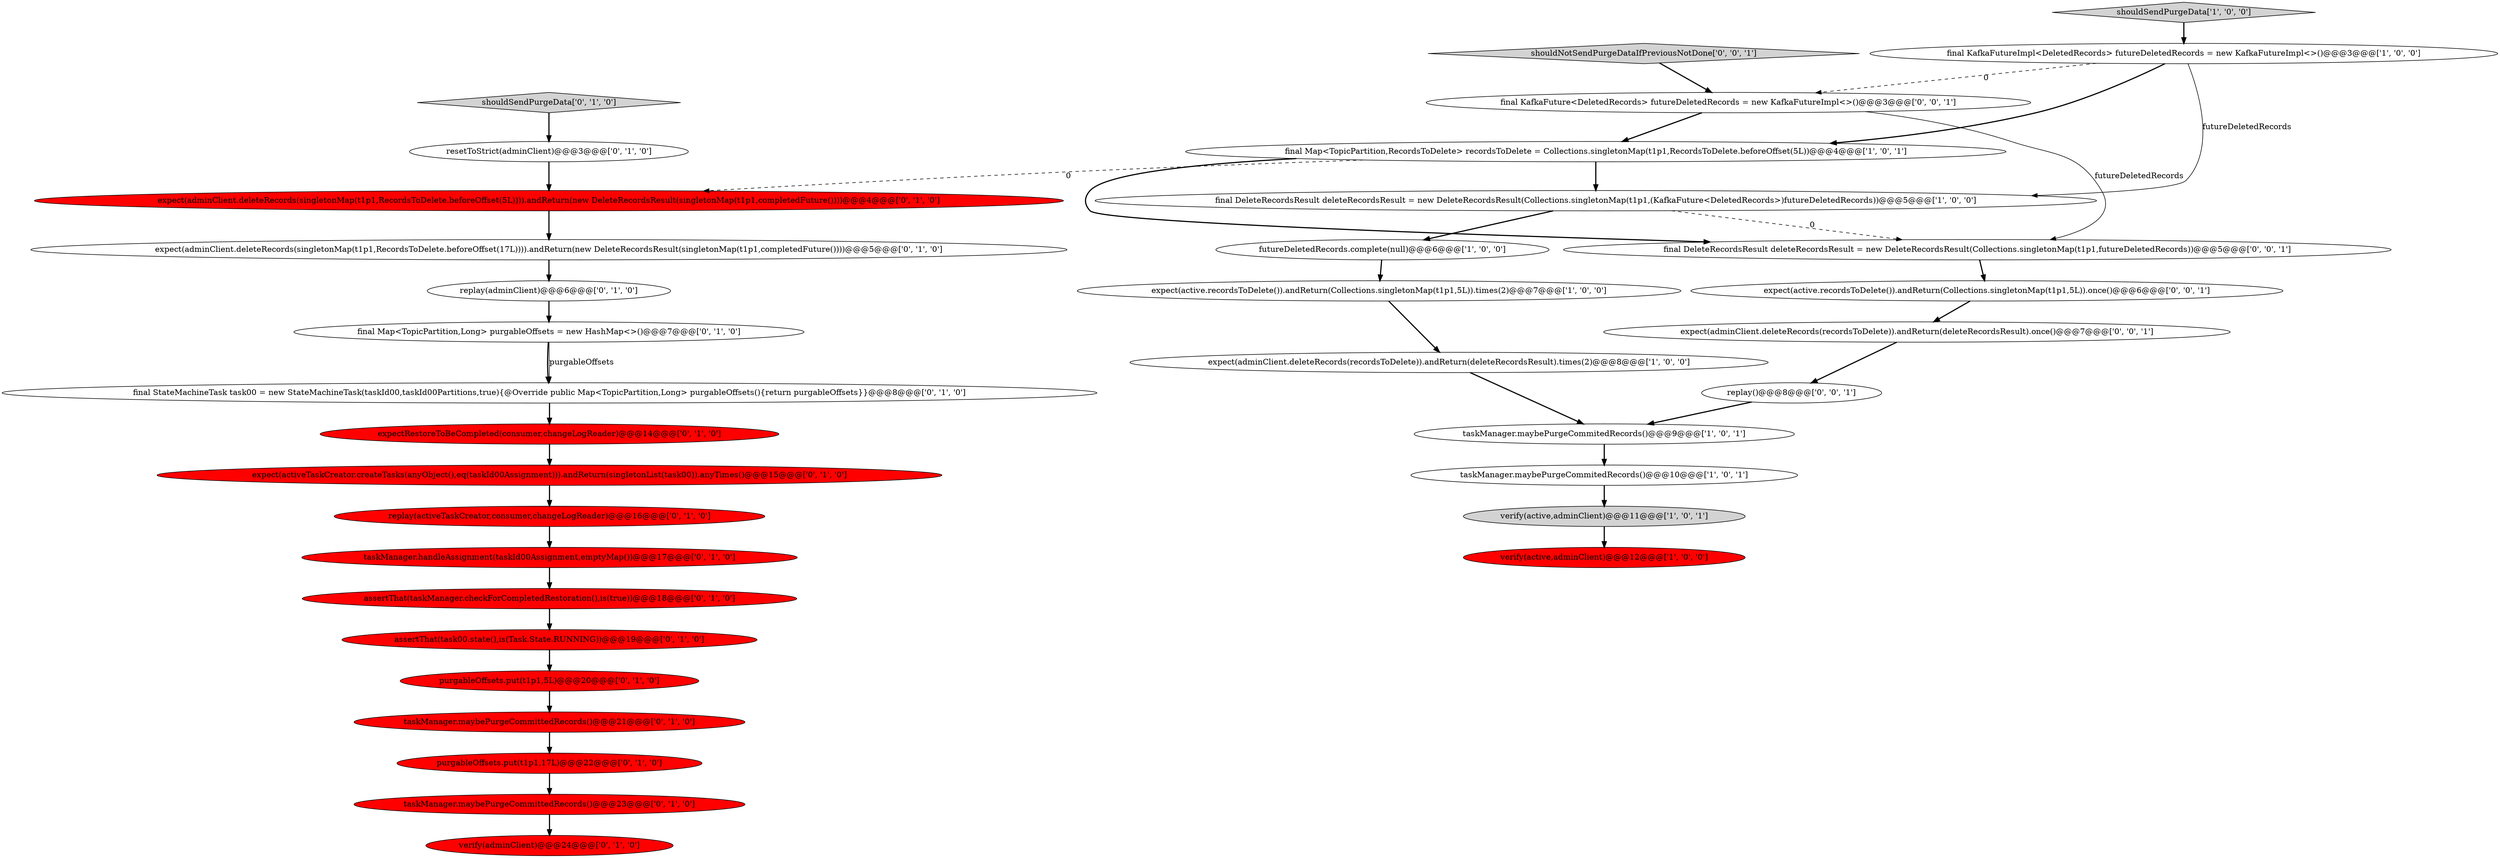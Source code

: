 digraph {
9 [style = filled, label = "final DeleteRecordsResult deleteRecordsResult = new DeleteRecordsResult(Collections.singletonMap(t1p1,(KafkaFuture<DeletedRecords>)futureDeletedRecords))@@@5@@@['1', '0', '0']", fillcolor = white, shape = ellipse image = "AAA0AAABBB1BBB"];
5 [style = filled, label = "expect(active.recordsToDelete()).andReturn(Collections.singletonMap(t1p1,5L)).times(2)@@@7@@@['1', '0', '0']", fillcolor = white, shape = ellipse image = "AAA0AAABBB1BBB"];
27 [style = filled, label = "expect(activeTaskCreator.createTasks(anyObject(),eq(taskId00Assignment))).andReturn(singletonList(task00)).anyTimes()@@@15@@@['0', '1', '0']", fillcolor = red, shape = ellipse image = "AAA1AAABBB2BBB"];
34 [style = filled, label = "shouldNotSendPurgeDataIfPreviousNotDone['0', '0', '1']", fillcolor = lightgray, shape = diamond image = "AAA0AAABBB3BBB"];
2 [style = filled, label = "futureDeletedRecords.complete(null)@@@6@@@['1', '0', '0']", fillcolor = white, shape = ellipse image = "AAA0AAABBB1BBB"];
12 [style = filled, label = "taskManager.maybePurgeCommittedRecords()@@@23@@@['0', '1', '0']", fillcolor = red, shape = ellipse image = "AAA1AAABBB2BBB"];
19 [style = filled, label = "shouldSendPurgeData['0', '1', '0']", fillcolor = lightgray, shape = diamond image = "AAA0AAABBB2BBB"];
25 [style = filled, label = "assertThat(task00.state(),is(Task.State.RUNNING))@@@19@@@['0', '1', '0']", fillcolor = red, shape = ellipse image = "AAA1AAABBB2BBB"];
24 [style = filled, label = "assertThat(taskManager.checkForCompletedRestoration(),is(true))@@@18@@@['0', '1', '0']", fillcolor = red, shape = ellipse image = "AAA1AAABBB2BBB"];
21 [style = filled, label = "expect(adminClient.deleteRecords(singletonMap(t1p1,RecordsToDelete.beforeOffset(5L)))).andReturn(new DeleteRecordsResult(singletonMap(t1p1,completedFuture())))@@@4@@@['0', '1', '0']", fillcolor = red, shape = ellipse image = "AAA1AAABBB2BBB"];
31 [style = filled, label = "final KafkaFuture<DeletedRecords> futureDeletedRecords = new KafkaFutureImpl<>()@@@3@@@['0', '0', '1']", fillcolor = white, shape = ellipse image = "AAA0AAABBB3BBB"];
14 [style = filled, label = "taskManager.handleAssignment(taskId00Assignment,emptyMap())@@@17@@@['0', '1', '0']", fillcolor = red, shape = ellipse image = "AAA1AAABBB2BBB"];
1 [style = filled, label = "taskManager.maybePurgeCommitedRecords()@@@9@@@['1', '0', '1']", fillcolor = white, shape = ellipse image = "AAA0AAABBB1BBB"];
0 [style = filled, label = "verify(active,adminClient)@@@11@@@['1', '0', '1']", fillcolor = lightgray, shape = ellipse image = "AAA0AAABBB1BBB"];
17 [style = filled, label = "final StateMachineTask task00 = new StateMachineTask(taskId00,taskId00Partitions,true){@Override public Map<TopicPartition,Long> purgableOffsets(){return purgableOffsets}}@@@8@@@['0', '1', '0']", fillcolor = white, shape = ellipse image = "AAA0AAABBB2BBB"];
16 [style = filled, label = "final Map<TopicPartition,Long> purgableOffsets = new HashMap<>()@@@7@@@['0', '1', '0']", fillcolor = white, shape = ellipse image = "AAA0AAABBB2BBB"];
28 [style = filled, label = "taskManager.maybePurgeCommittedRecords()@@@21@@@['0', '1', '0']", fillcolor = red, shape = ellipse image = "AAA1AAABBB2BBB"];
15 [style = filled, label = "verify(adminClient)@@@24@@@['0', '1', '0']", fillcolor = red, shape = ellipse image = "AAA1AAABBB2BBB"];
3 [style = filled, label = "taskManager.maybePurgeCommitedRecords()@@@10@@@['1', '0', '1']", fillcolor = white, shape = ellipse image = "AAA0AAABBB1BBB"];
8 [style = filled, label = "final Map<TopicPartition,RecordsToDelete> recordsToDelete = Collections.singletonMap(t1p1,RecordsToDelete.beforeOffset(5L))@@@4@@@['1', '0', '1']", fillcolor = white, shape = ellipse image = "AAA0AAABBB1BBB"];
32 [style = filled, label = "replay()@@@8@@@['0', '0', '1']", fillcolor = white, shape = ellipse image = "AAA0AAABBB3BBB"];
23 [style = filled, label = "expectRestoreToBeCompleted(consumer,changeLogReader)@@@14@@@['0', '1', '0']", fillcolor = red, shape = ellipse image = "AAA1AAABBB2BBB"];
10 [style = filled, label = "shouldSendPurgeData['1', '0', '0']", fillcolor = lightgray, shape = diamond image = "AAA0AAABBB1BBB"];
18 [style = filled, label = "purgableOffsets.put(t1p1,5L)@@@20@@@['0', '1', '0']", fillcolor = red, shape = ellipse image = "AAA1AAABBB2BBB"];
4 [style = filled, label = "expect(adminClient.deleteRecords(recordsToDelete)).andReturn(deleteRecordsResult).times(2)@@@8@@@['1', '0', '0']", fillcolor = white, shape = ellipse image = "AAA0AAABBB1BBB"];
20 [style = filled, label = "purgableOffsets.put(t1p1,17L)@@@22@@@['0', '1', '0']", fillcolor = red, shape = ellipse image = "AAA1AAABBB2BBB"];
11 [style = filled, label = "replay(adminClient)@@@6@@@['0', '1', '0']", fillcolor = white, shape = ellipse image = "AAA0AAABBB2BBB"];
6 [style = filled, label = "verify(active,adminClient)@@@12@@@['1', '0', '0']", fillcolor = red, shape = ellipse image = "AAA1AAABBB1BBB"];
30 [style = filled, label = "expect(adminClient.deleteRecords(recordsToDelete)).andReturn(deleteRecordsResult).once()@@@7@@@['0', '0', '1']", fillcolor = white, shape = ellipse image = "AAA0AAABBB3BBB"];
22 [style = filled, label = "replay(activeTaskCreator,consumer,changeLogReader)@@@16@@@['0', '1', '0']", fillcolor = red, shape = ellipse image = "AAA1AAABBB2BBB"];
7 [style = filled, label = "final KafkaFutureImpl<DeletedRecords> futureDeletedRecords = new KafkaFutureImpl<>()@@@3@@@['1', '0', '0']", fillcolor = white, shape = ellipse image = "AAA0AAABBB1BBB"];
13 [style = filled, label = "resetToStrict(adminClient)@@@3@@@['0', '1', '0']", fillcolor = white, shape = ellipse image = "AAA0AAABBB2BBB"];
33 [style = filled, label = "expect(active.recordsToDelete()).andReturn(Collections.singletonMap(t1p1,5L)).once()@@@6@@@['0', '0', '1']", fillcolor = white, shape = ellipse image = "AAA0AAABBB3BBB"];
26 [style = filled, label = "expect(adminClient.deleteRecords(singletonMap(t1p1,RecordsToDelete.beforeOffset(17L)))).andReturn(new DeleteRecordsResult(singletonMap(t1p1,completedFuture())))@@@5@@@['0', '1', '0']", fillcolor = white, shape = ellipse image = "AAA0AAABBB2BBB"];
29 [style = filled, label = "final DeleteRecordsResult deleteRecordsResult = new DeleteRecordsResult(Collections.singletonMap(t1p1,futureDeletedRecords))@@@5@@@['0', '0', '1']", fillcolor = white, shape = ellipse image = "AAA0AAABBB3BBB"];
11->16 [style = bold, label=""];
14->24 [style = bold, label=""];
7->31 [style = dashed, label="0"];
23->27 [style = bold, label=""];
28->20 [style = bold, label=""];
9->2 [style = bold, label=""];
0->6 [style = bold, label=""];
12->15 [style = bold, label=""];
25->18 [style = bold, label=""];
1->3 [style = bold, label=""];
30->32 [style = bold, label=""];
34->31 [style = bold, label=""];
16->17 [style = bold, label=""];
7->9 [style = solid, label="futureDeletedRecords"];
8->21 [style = dashed, label="0"];
7->8 [style = bold, label=""];
27->22 [style = bold, label=""];
10->7 [style = bold, label=""];
17->23 [style = bold, label=""];
26->11 [style = bold, label=""];
18->28 [style = bold, label=""];
3->0 [style = bold, label=""];
21->26 [style = bold, label=""];
29->33 [style = bold, label=""];
9->29 [style = dashed, label="0"];
19->13 [style = bold, label=""];
24->25 [style = bold, label=""];
32->1 [style = bold, label=""];
5->4 [style = bold, label=""];
20->12 [style = bold, label=""];
8->9 [style = bold, label=""];
33->30 [style = bold, label=""];
31->29 [style = solid, label="futureDeletedRecords"];
4->1 [style = bold, label=""];
22->14 [style = bold, label=""];
13->21 [style = bold, label=""];
31->8 [style = bold, label=""];
8->29 [style = bold, label=""];
16->17 [style = solid, label="purgableOffsets"];
2->5 [style = bold, label=""];
}
